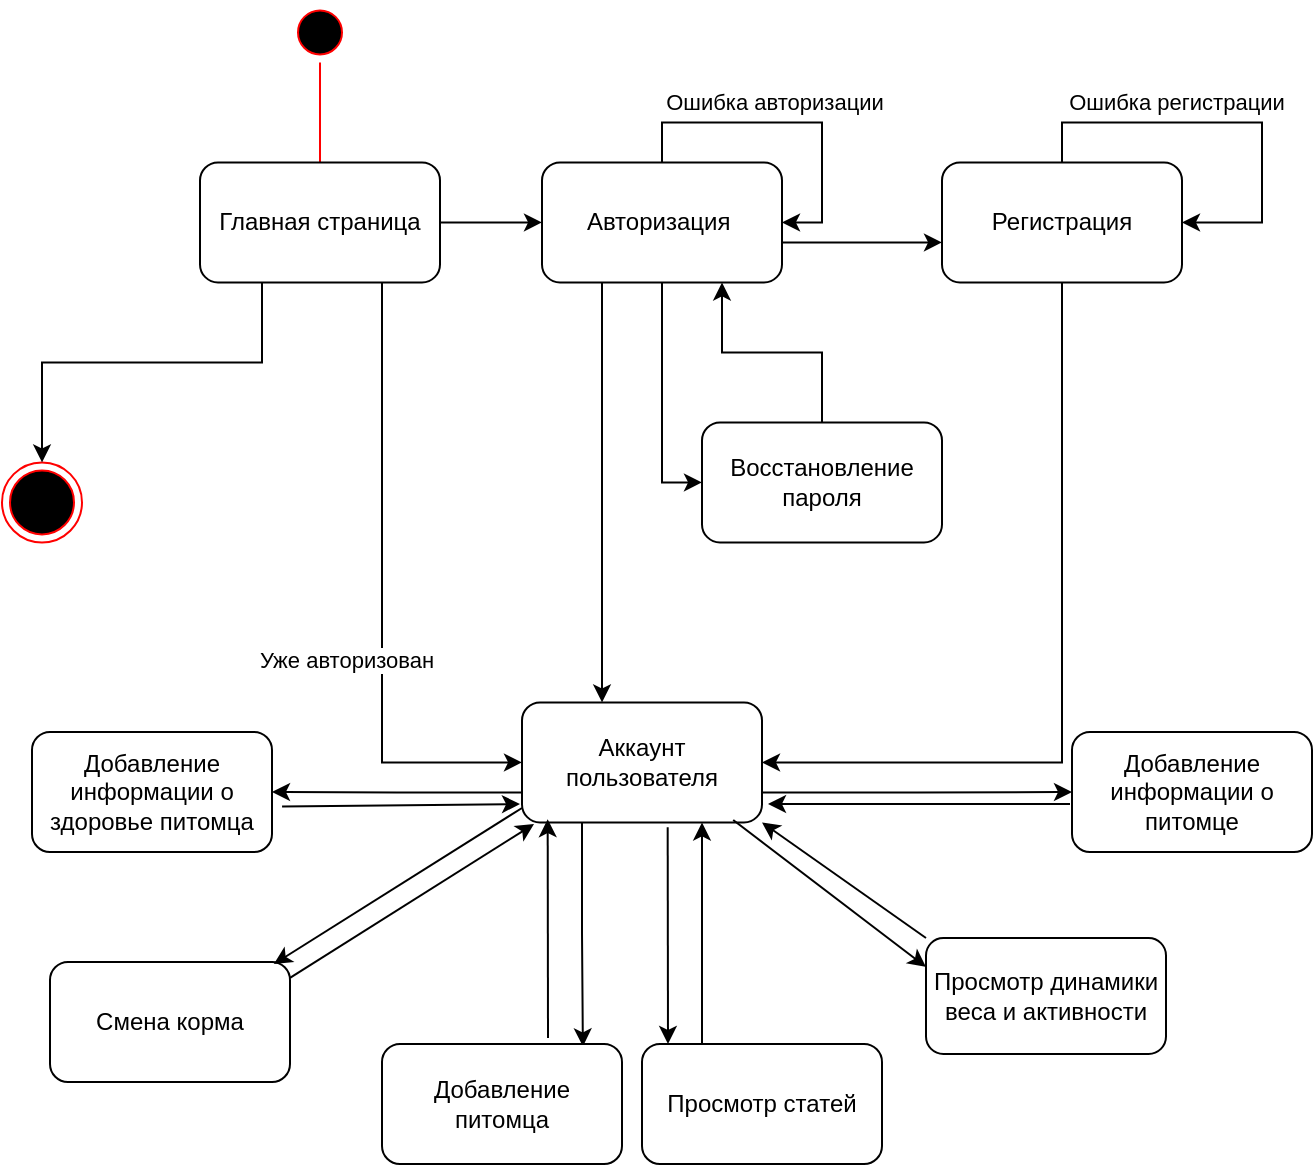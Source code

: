 <mxfile version="24.0.5" type="device">
  <diagram name="Страница 1" id="pMAsmXpN6lodkt-wImfD">
    <mxGraphModel dx="1443" dy="413" grid="0" gridSize="10" guides="1" tooltips="1" connect="1" arrows="1" fold="1" page="0" pageScale="1" pageWidth="1169" pageHeight="1654" math="0" shadow="0">
      <root>
        <mxCell id="0" />
        <mxCell id="1" parent="0" />
        <mxCell id="CxBfQ7FVlKeb5qRqdUPZ-1" value="" style="ellipse;html=1;shape=startState;fillColor=#000000;strokeColor=#ff0000;" vertex="1" parent="1">
          <mxGeometry x="598" y="584.2" width="30" height="30" as="geometry" />
        </mxCell>
        <mxCell id="CxBfQ7FVlKeb5qRqdUPZ-2" value="" style="edgeStyle=orthogonalEdgeStyle;html=1;verticalAlign=bottom;endArrow=open;endSize=8;strokeColor=#ff0000;rounded=0;entryX=0.5;entryY=0;entryDx=0;entryDy=0;" edge="1" parent="1" source="CxBfQ7FVlKeb5qRqdUPZ-1" target="CxBfQ7FVlKeb5qRqdUPZ-8">
          <mxGeometry relative="1" as="geometry">
            <mxPoint x="613" y="674.2" as="targetPoint" />
            <Array as="points">
              <mxPoint x="613" y="704.2" />
            </Array>
          </mxGeometry>
        </mxCell>
        <mxCell id="CxBfQ7FVlKeb5qRqdUPZ-3" value="" style="ellipse;html=1;shape=endState;fillColor=#000000;strokeColor=#ff0000;" vertex="1" parent="1">
          <mxGeometry x="454" y="814.2" width="40" height="40" as="geometry" />
        </mxCell>
        <mxCell id="CxBfQ7FVlKeb5qRqdUPZ-4" style="edgeStyle=orthogonalEdgeStyle;rounded=0;orthogonalLoop=1;jettySize=auto;html=1;" edge="1" parent="1" source="CxBfQ7FVlKeb5qRqdUPZ-8" target="CxBfQ7FVlKeb5qRqdUPZ-19">
          <mxGeometry relative="1" as="geometry" />
        </mxCell>
        <mxCell id="CxBfQ7FVlKeb5qRqdUPZ-5" style="edgeStyle=orthogonalEdgeStyle;rounded=0;orthogonalLoop=1;jettySize=auto;html=1;entryX=0;entryY=0.5;entryDx=0;entryDy=0;" edge="1" parent="1" source="CxBfQ7FVlKeb5qRqdUPZ-8" target="CxBfQ7FVlKeb5qRqdUPZ-15">
          <mxGeometry relative="1" as="geometry">
            <Array as="points">
              <mxPoint x="644" y="964.2" />
            </Array>
          </mxGeometry>
        </mxCell>
        <mxCell id="CxBfQ7FVlKeb5qRqdUPZ-6" value="Уже авторизован" style="edgeLabel;html=1;align=center;verticalAlign=middle;resizable=0;points=[];" vertex="1" connectable="0" parent="CxBfQ7FVlKeb5qRqdUPZ-5">
          <mxGeometry x="0.254" y="4" relative="1" as="geometry">
            <mxPoint x="-22" y="-6" as="offset" />
          </mxGeometry>
        </mxCell>
        <mxCell id="CxBfQ7FVlKeb5qRqdUPZ-7" style="edgeStyle=orthogonalEdgeStyle;rounded=0;orthogonalLoop=1;jettySize=auto;html=1;entryX=0.5;entryY=0;entryDx=0;entryDy=0;" edge="1" parent="1" source="CxBfQ7FVlKeb5qRqdUPZ-8" target="CxBfQ7FVlKeb5qRqdUPZ-3">
          <mxGeometry relative="1" as="geometry">
            <Array as="points">
              <mxPoint x="584" y="764.2" />
              <mxPoint x="474" y="764.2" />
            </Array>
          </mxGeometry>
        </mxCell>
        <mxCell id="CxBfQ7FVlKeb5qRqdUPZ-8" value="Главная страница" style="rounded=1;whiteSpace=wrap;html=1;" vertex="1" parent="1">
          <mxGeometry x="553" y="664.2" width="120" height="60" as="geometry" />
        </mxCell>
        <mxCell id="CxBfQ7FVlKeb5qRqdUPZ-9" style="edgeStyle=orthogonalEdgeStyle;rounded=0;orthogonalLoop=1;jettySize=auto;html=1;exitX=0;exitY=0.75;exitDx=0;exitDy=0;entryX=1;entryY=0.5;entryDx=0;entryDy=0;" edge="1" parent="1" source="CxBfQ7FVlKeb5qRqdUPZ-15" target="CxBfQ7FVlKeb5qRqdUPZ-31">
          <mxGeometry relative="1" as="geometry" />
        </mxCell>
        <mxCell id="CxBfQ7FVlKeb5qRqdUPZ-12" style="edgeStyle=orthogonalEdgeStyle;rounded=0;orthogonalLoop=1;jettySize=auto;html=1;exitX=1;exitY=0.75;exitDx=0;exitDy=0;entryX=0;entryY=0.5;entryDx=0;entryDy=0;" edge="1" parent="1" source="CxBfQ7FVlKeb5qRqdUPZ-15" target="CxBfQ7FVlKeb5qRqdUPZ-22">
          <mxGeometry relative="1" as="geometry" />
        </mxCell>
        <mxCell id="CxBfQ7FVlKeb5qRqdUPZ-13" style="edgeStyle=orthogonalEdgeStyle;rounded=0;orthogonalLoop=1;jettySize=auto;html=1;exitX=0.25;exitY=1;exitDx=0;exitDy=0;entryX=0.837;entryY=0.02;entryDx=0;entryDy=0;entryPerimeter=0;" edge="1" parent="1" source="CxBfQ7FVlKeb5qRqdUPZ-15" target="CxBfQ7FVlKeb5qRqdUPZ-29">
          <mxGeometry relative="1" as="geometry">
            <mxPoint x="744" y="1101" as="targetPoint" />
          </mxGeometry>
        </mxCell>
        <mxCell id="CxBfQ7FVlKeb5qRqdUPZ-15" value="Аккаунт пользователя" style="rounded=1;whiteSpace=wrap;html=1;" vertex="1" parent="1">
          <mxGeometry x="714" y="934.2" width="120" height="60" as="geometry" />
        </mxCell>
        <mxCell id="CxBfQ7FVlKeb5qRqdUPZ-16" style="edgeStyle=orthogonalEdgeStyle;rounded=0;orthogonalLoop=1;jettySize=auto;html=1;" edge="1" parent="1" source="CxBfQ7FVlKeb5qRqdUPZ-19">
          <mxGeometry relative="1" as="geometry">
            <mxPoint x="754" y="934.2" as="targetPoint" />
            <Array as="points">
              <mxPoint x="754" y="934.2" />
            </Array>
          </mxGeometry>
        </mxCell>
        <mxCell id="CxBfQ7FVlKeb5qRqdUPZ-17" value="" style="edgeStyle=orthogonalEdgeStyle;rounded=0;orthogonalLoop=1;jettySize=auto;html=1;" edge="1" parent="1" source="CxBfQ7FVlKeb5qRqdUPZ-19" target="CxBfQ7FVlKeb5qRqdUPZ-24">
          <mxGeometry relative="1" as="geometry">
            <Array as="points">
              <mxPoint x="884" y="704.2" />
              <mxPoint x="884" y="704.2" />
            </Array>
          </mxGeometry>
        </mxCell>
        <mxCell id="CxBfQ7FVlKeb5qRqdUPZ-18" value="" style="edgeStyle=orthogonalEdgeStyle;rounded=0;orthogonalLoop=1;jettySize=auto;html=1;entryX=0;entryY=0.5;entryDx=0;entryDy=0;" edge="1" parent="1" source="CxBfQ7FVlKeb5qRqdUPZ-19" target="CxBfQ7FVlKeb5qRqdUPZ-28">
          <mxGeometry relative="1" as="geometry" />
        </mxCell>
        <mxCell id="CxBfQ7FVlKeb5qRqdUPZ-19" value="Авторизация&amp;nbsp;" style="rounded=1;whiteSpace=wrap;html=1;" vertex="1" parent="1">
          <mxGeometry x="724" y="664.2" width="120" height="60" as="geometry" />
        </mxCell>
        <mxCell id="CxBfQ7FVlKeb5qRqdUPZ-20" style="edgeStyle=orthogonalEdgeStyle;rounded=0;orthogonalLoop=1;jettySize=auto;html=1;" edge="1" parent="1" source="CxBfQ7FVlKeb5qRqdUPZ-19">
          <mxGeometry relative="1" as="geometry">
            <mxPoint x="844" y="694.2" as="targetPoint" />
            <Array as="points">
              <mxPoint x="784" y="644.2" />
              <mxPoint x="864" y="644.2" />
              <mxPoint x="864" y="694.2" />
            </Array>
          </mxGeometry>
        </mxCell>
        <mxCell id="CxBfQ7FVlKeb5qRqdUPZ-21" value="Ошибка авторизации" style="edgeLabel;html=1;align=center;verticalAlign=middle;resizable=0;points=[];" vertex="1" connectable="0" parent="CxBfQ7FVlKeb5qRqdUPZ-20">
          <mxGeometry x="-0.114" y="-3" relative="1" as="geometry">
            <mxPoint y="-13" as="offset" />
          </mxGeometry>
        </mxCell>
        <mxCell id="CxBfQ7FVlKeb5qRqdUPZ-22" value="Добавление информации о питомце" style="whiteSpace=wrap;html=1;rounded=1;" vertex="1" parent="1">
          <mxGeometry x="989.0" y="949.0" width="120" height="60" as="geometry" />
        </mxCell>
        <mxCell id="CxBfQ7FVlKeb5qRqdUPZ-23" style="edgeStyle=orthogonalEdgeStyle;rounded=0;orthogonalLoop=1;jettySize=auto;html=1;entryX=1;entryY=0.5;entryDx=0;entryDy=0;" edge="1" parent="1" source="CxBfQ7FVlKeb5qRqdUPZ-24" target="CxBfQ7FVlKeb5qRqdUPZ-15">
          <mxGeometry relative="1" as="geometry">
            <Array as="points">
              <mxPoint x="984" y="964.2" />
            </Array>
          </mxGeometry>
        </mxCell>
        <mxCell id="CxBfQ7FVlKeb5qRqdUPZ-24" value="Регистрация" style="whiteSpace=wrap;html=1;rounded=1;" vertex="1" parent="1">
          <mxGeometry x="924" y="664.2" width="120" height="60" as="geometry" />
        </mxCell>
        <mxCell id="CxBfQ7FVlKeb5qRqdUPZ-25" style="edgeStyle=orthogonalEdgeStyle;rounded=0;orthogonalLoop=1;jettySize=auto;html=1;entryX=1;entryY=0.5;entryDx=0;entryDy=0;" edge="1" parent="1" source="CxBfQ7FVlKeb5qRqdUPZ-24" target="CxBfQ7FVlKeb5qRqdUPZ-24">
          <mxGeometry relative="1" as="geometry">
            <Array as="points">
              <mxPoint x="984" y="644.2" />
              <mxPoint x="1084" y="644.2" />
              <mxPoint x="1084" y="694.2" />
            </Array>
          </mxGeometry>
        </mxCell>
        <mxCell id="CxBfQ7FVlKeb5qRqdUPZ-26" value="Ошибка регистрации" style="edgeLabel;html=1;align=center;verticalAlign=middle;resizable=0;points=[];" vertex="1" connectable="0" parent="CxBfQ7FVlKeb5qRqdUPZ-25">
          <mxGeometry x="-0.191" y="-2" relative="1" as="geometry">
            <mxPoint x="-8" y="-12" as="offset" />
          </mxGeometry>
        </mxCell>
        <mxCell id="CxBfQ7FVlKeb5qRqdUPZ-27" style="edgeStyle=orthogonalEdgeStyle;rounded=0;orthogonalLoop=1;jettySize=auto;html=1;entryX=0.75;entryY=1;entryDx=0;entryDy=0;" edge="1" parent="1" source="CxBfQ7FVlKeb5qRqdUPZ-28" target="CxBfQ7FVlKeb5qRqdUPZ-19">
          <mxGeometry relative="1" as="geometry">
            <Array as="points">
              <mxPoint x="864" y="759.2" />
              <mxPoint x="814" y="759.2" />
            </Array>
          </mxGeometry>
        </mxCell>
        <mxCell id="CxBfQ7FVlKeb5qRqdUPZ-28" value="Восстановление пароля" style="whiteSpace=wrap;html=1;rounded=1;" vertex="1" parent="1">
          <mxGeometry x="804" y="794.2" width="120" height="60" as="geometry" />
        </mxCell>
        <mxCell id="CxBfQ7FVlKeb5qRqdUPZ-29" value="Добавление питомца" style="whiteSpace=wrap;html=1;rounded=1;" vertex="1" parent="1">
          <mxGeometry x="644.0" y="1105.0" width="120" height="60" as="geometry" />
        </mxCell>
        <mxCell id="CxBfQ7FVlKeb5qRqdUPZ-30" value="Смена корма" style="rounded=1;whiteSpace=wrap;html=1;" vertex="1" parent="1">
          <mxGeometry x="478.0" y="1064.0" width="120" height="60" as="geometry" />
        </mxCell>
        <mxCell id="CxBfQ7FVlKeb5qRqdUPZ-31" value="Добавление информации о здоровье питомца" style="rounded=1;whiteSpace=wrap;html=1;" vertex="1" parent="1">
          <mxGeometry x="469" y="949.0" width="120" height="60" as="geometry" />
        </mxCell>
        <mxCell id="CxBfQ7FVlKeb5qRqdUPZ-32" value="Просмотр динамики веса и активности" style="rounded=1;whiteSpace=wrap;html=1;" vertex="1" parent="1">
          <mxGeometry x="916" y="1052" width="120" height="58" as="geometry" />
        </mxCell>
        <mxCell id="CxBfQ7FVlKeb5qRqdUPZ-33" value="Просмотр статей" style="rounded=1;whiteSpace=wrap;html=1;" vertex="1" parent="1">
          <mxGeometry x="774.0" y="1105.0" width="120" height="60" as="geometry" />
        </mxCell>
        <mxCell id="CxBfQ7FVlKeb5qRqdUPZ-34" value="" style="endArrow=classic;html=1;rounded=0;exitX=1.042;exitY=0.62;exitDx=0;exitDy=0;exitPerimeter=0;" edge="1" parent="1" source="CxBfQ7FVlKeb5qRqdUPZ-31">
          <mxGeometry width="50" height="50" relative="1" as="geometry">
            <mxPoint x="690" y="989" as="sourcePoint" />
            <mxPoint x="713" y="985" as="targetPoint" />
          </mxGeometry>
        </mxCell>
        <mxCell id="CxBfQ7FVlKeb5qRqdUPZ-37" value="" style="endArrow=classic;html=1;rounded=0;entryX=0.107;entryY=0.973;entryDx=0;entryDy=0;entryPerimeter=0;" edge="1" parent="1" target="CxBfQ7FVlKeb5qRqdUPZ-15">
          <mxGeometry width="50" height="50" relative="1" as="geometry">
            <mxPoint x="727" y="1102" as="sourcePoint" />
            <mxPoint x="740" y="939" as="targetPoint" />
          </mxGeometry>
        </mxCell>
        <mxCell id="CxBfQ7FVlKeb5qRqdUPZ-38" style="edgeStyle=orthogonalEdgeStyle;rounded=0;orthogonalLoop=1;jettySize=auto;html=1;exitX=0.25;exitY=0;exitDx=0;exitDy=0;entryX=0.75;entryY=1;entryDx=0;entryDy=0;" edge="1" parent="1" source="CxBfQ7FVlKeb5qRqdUPZ-33" target="CxBfQ7FVlKeb5qRqdUPZ-15">
          <mxGeometry relative="1" as="geometry" />
        </mxCell>
        <mxCell id="CxBfQ7FVlKeb5qRqdUPZ-44" value="" style="endArrow=classic;html=1;rounded=0;" edge="1" parent="1">
          <mxGeometry width="50" height="50" relative="1" as="geometry">
            <mxPoint x="988" y="985" as="sourcePoint" />
            <mxPoint x="837" y="985" as="targetPoint" />
          </mxGeometry>
        </mxCell>
        <mxCell id="CxBfQ7FVlKeb5qRqdUPZ-45" value="" style="endArrow=classic;html=1;rounded=0;exitX=0.607;exitY=1.04;exitDx=0;exitDy=0;exitPerimeter=0;" edge="1" parent="1" source="CxBfQ7FVlKeb5qRqdUPZ-15">
          <mxGeometry width="50" height="50" relative="1" as="geometry">
            <mxPoint x="690" y="989" as="sourcePoint" />
            <mxPoint x="787" y="1105" as="targetPoint" />
          </mxGeometry>
        </mxCell>
        <mxCell id="CxBfQ7FVlKeb5qRqdUPZ-46" value="" style="endArrow=classic;html=1;rounded=0;exitX=1;exitY=0.133;exitDx=0;exitDy=0;exitPerimeter=0;" edge="1" parent="1" source="CxBfQ7FVlKeb5qRqdUPZ-30">
          <mxGeometry width="50" height="50" relative="1" as="geometry">
            <mxPoint x="690" y="989" as="sourcePoint" />
            <mxPoint x="720" y="995" as="targetPoint" />
          </mxGeometry>
        </mxCell>
        <mxCell id="CxBfQ7FVlKeb5qRqdUPZ-47" value="" style="endArrow=classic;html=1;rounded=0;entryX=0.933;entryY=0.017;entryDx=0;entryDy=0;entryPerimeter=0;" edge="1" parent="1" target="CxBfQ7FVlKeb5qRqdUPZ-30">
          <mxGeometry width="50" height="50" relative="1" as="geometry">
            <mxPoint x="714" y="987" as="sourcePoint" />
            <mxPoint x="740" y="939" as="targetPoint" />
          </mxGeometry>
        </mxCell>
        <mxCell id="CxBfQ7FVlKeb5qRqdUPZ-48" value="" style="endArrow=classic;html=1;rounded=0;entryX=0;entryY=0.25;entryDx=0;entryDy=0;exitX=0.88;exitY=0.98;exitDx=0;exitDy=0;exitPerimeter=0;" edge="1" parent="1" source="CxBfQ7FVlKeb5qRqdUPZ-15" target="CxBfQ7FVlKeb5qRqdUPZ-32">
          <mxGeometry width="50" height="50" relative="1" as="geometry">
            <mxPoint x="690" y="984" as="sourcePoint" />
            <mxPoint x="740" y="934" as="targetPoint" />
          </mxGeometry>
        </mxCell>
        <mxCell id="CxBfQ7FVlKeb5qRqdUPZ-49" value="" style="endArrow=classic;html=1;rounded=0;entryX=1;entryY=1;entryDx=0;entryDy=0;exitX=0;exitY=0;exitDx=0;exitDy=0;" edge="1" parent="1" source="CxBfQ7FVlKeb5qRqdUPZ-32" target="CxBfQ7FVlKeb5qRqdUPZ-15">
          <mxGeometry width="50" height="50" relative="1" as="geometry">
            <mxPoint x="690" y="984" as="sourcePoint" />
            <mxPoint x="740" y="934" as="targetPoint" />
          </mxGeometry>
        </mxCell>
      </root>
    </mxGraphModel>
  </diagram>
</mxfile>
